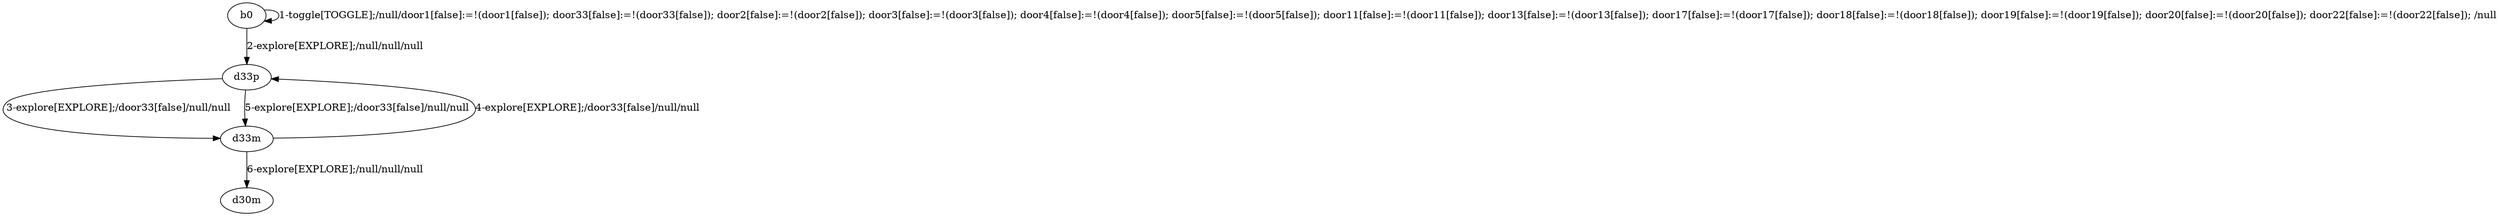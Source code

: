 # Total number of goals covered by this test: 2
# d33m --> d33p
# d33m --> d30m

digraph g {
"b0" -> "b0" [label = "1-toggle[TOGGLE];/null/door1[false]:=!(door1[false]); door33[false]:=!(door33[false]); door2[false]:=!(door2[false]); door3[false]:=!(door3[false]); door4[false]:=!(door4[false]); door5[false]:=!(door5[false]); door11[false]:=!(door11[false]); door13[false]:=!(door13[false]); door17[false]:=!(door17[false]); door18[false]:=!(door18[false]); door19[false]:=!(door19[false]); door20[false]:=!(door20[false]); door22[false]:=!(door22[false]); /null"];
"b0" -> "d33p" [label = "2-explore[EXPLORE];/null/null/null"];
"d33p" -> "d33m" [label = "3-explore[EXPLORE];/door33[false]/null/null"];
"d33m" -> "d33p" [label = "4-explore[EXPLORE];/door33[false]/null/null"];
"d33p" -> "d33m" [label = "5-explore[EXPLORE];/door33[false]/null/null"];
"d33m" -> "d30m" [label = "6-explore[EXPLORE];/null/null/null"];
}